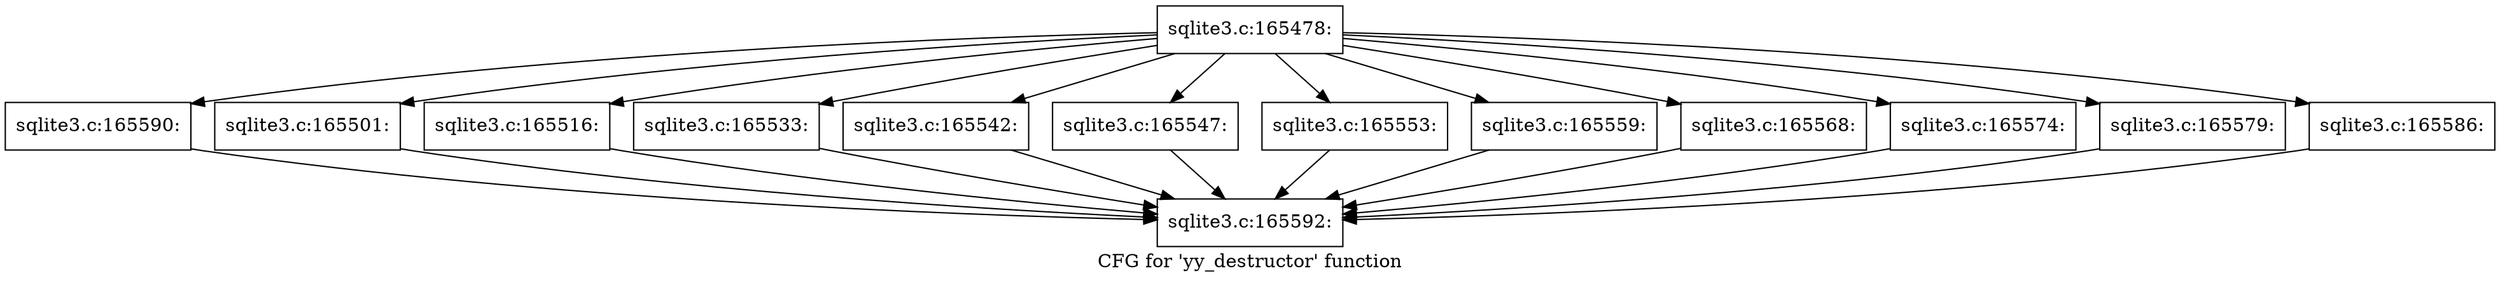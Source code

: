 digraph "CFG for 'yy_destructor' function" {
	label="CFG for 'yy_destructor' function";

	Node0x55c0fa4221e0 [shape=record,label="{sqlite3.c:165478:}"];
	Node0x55c0fa4221e0 -> Node0x55c0fa425380;
	Node0x55c0fa4221e0 -> Node0x55c0fa425760;
	Node0x55c0fa4221e0 -> Node0x55c0fa425df0;
	Node0x55c0fa4221e0 -> Node0x55c0fa426cd0;
	Node0x55c0fa4221e0 -> Node0x55c0fa427360;
	Node0x55c0fa4221e0 -> Node0x55c0fa426480;
	Node0x55c0fa4221e0 -> Node0x55c0fa429120;
	Node0x55c0fa4221e0 -> Node0x55c0fa4297b0;
	Node0x55c0fa4221e0 -> Node0x55c0fa429e40;
	Node0x55c0fa4221e0 -> Node0x55c0fa42a4d0;
	Node0x55c0fa4221e0 -> Node0x55c0fa42ab60;
	Node0x55c0fa4221e0 -> Node0x55c0fa42b2e0;
	Node0x55c0fa425760 [shape=record,label="{sqlite3.c:165501:}"];
	Node0x55c0fa425760 -> Node0x55c0fa425220;
	Node0x55c0fa425df0 [shape=record,label="{sqlite3.c:165516:}"];
	Node0x55c0fa425df0 -> Node0x55c0fa425220;
	Node0x55c0fa426cd0 [shape=record,label="{sqlite3.c:165533:}"];
	Node0x55c0fa426cd0 -> Node0x55c0fa425220;
	Node0x55c0fa427360 [shape=record,label="{sqlite3.c:165542:}"];
	Node0x55c0fa427360 -> Node0x55c0fa425220;
	Node0x55c0fa426480 [shape=record,label="{sqlite3.c:165547:}"];
	Node0x55c0fa426480 -> Node0x55c0fa425220;
	Node0x55c0fa429120 [shape=record,label="{sqlite3.c:165553:}"];
	Node0x55c0fa429120 -> Node0x55c0fa425220;
	Node0x55c0fa4297b0 [shape=record,label="{sqlite3.c:165559:}"];
	Node0x55c0fa4297b0 -> Node0x55c0fa425220;
	Node0x55c0fa429e40 [shape=record,label="{sqlite3.c:165568:}"];
	Node0x55c0fa429e40 -> Node0x55c0fa425220;
	Node0x55c0fa42a4d0 [shape=record,label="{sqlite3.c:165574:}"];
	Node0x55c0fa42a4d0 -> Node0x55c0fa425220;
	Node0x55c0fa42ab60 [shape=record,label="{sqlite3.c:165579:}"];
	Node0x55c0fa42ab60 -> Node0x55c0fa425220;
	Node0x55c0fa42b2e0 [shape=record,label="{sqlite3.c:165586:}"];
	Node0x55c0fa42b2e0 -> Node0x55c0fa425220;
	Node0x55c0fa425380 [shape=record,label="{sqlite3.c:165590:}"];
	Node0x55c0fa425380 -> Node0x55c0fa425220;
	Node0x55c0fa425220 [shape=record,label="{sqlite3.c:165592:}"];
}
